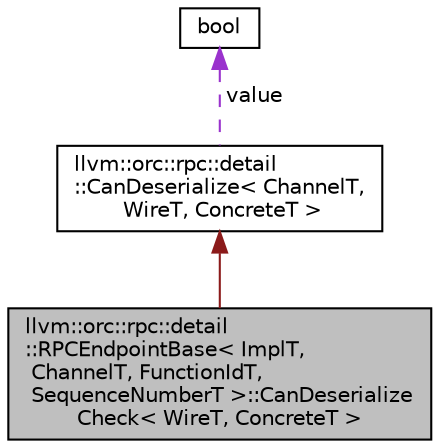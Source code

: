 digraph "llvm::orc::rpc::detail::RPCEndpointBase&lt; ImplT, ChannelT, FunctionIdT, SequenceNumberT &gt;::CanDeserializeCheck&lt; WireT, ConcreteT &gt;"
{
 // LATEX_PDF_SIZE
  bgcolor="transparent";
  edge [fontname="Helvetica",fontsize="10",labelfontname="Helvetica",labelfontsize="10"];
  node [fontname="Helvetica",fontsize="10",shape="box"];
  Node1 [label="llvm::orc::rpc::detail\l::RPCEndpointBase\< ImplT,\l ChannelT, FunctionIdT,\l SequenceNumberT \>::CanDeserialize\lCheck\< WireT, ConcreteT \>",height=0.2,width=0.4,color="black", fillcolor="grey75", style="filled", fontcolor="black",tooltip=" "];
  Node2 -> Node1 [dir="back",color="firebrick4",fontsize="10",style="solid",fontname="Helvetica"];
  Node2 [label="llvm::orc::rpc::detail\l::CanDeserialize\< ChannelT,\l WireT, ConcreteT \>",height=0.2,width=0.4,color="black",URL="$classllvm_1_1orc_1_1rpc_1_1detail_1_1CanDeserialize.html",tooltip=" "];
  Node3 -> Node2 [dir="back",color="darkorchid3",fontsize="10",style="dashed",label=" value" ,fontname="Helvetica"];
  Node3 [label="bool",height=0.2,width=0.4,color="black",URL="$classbool.html",tooltip=" "];
}
